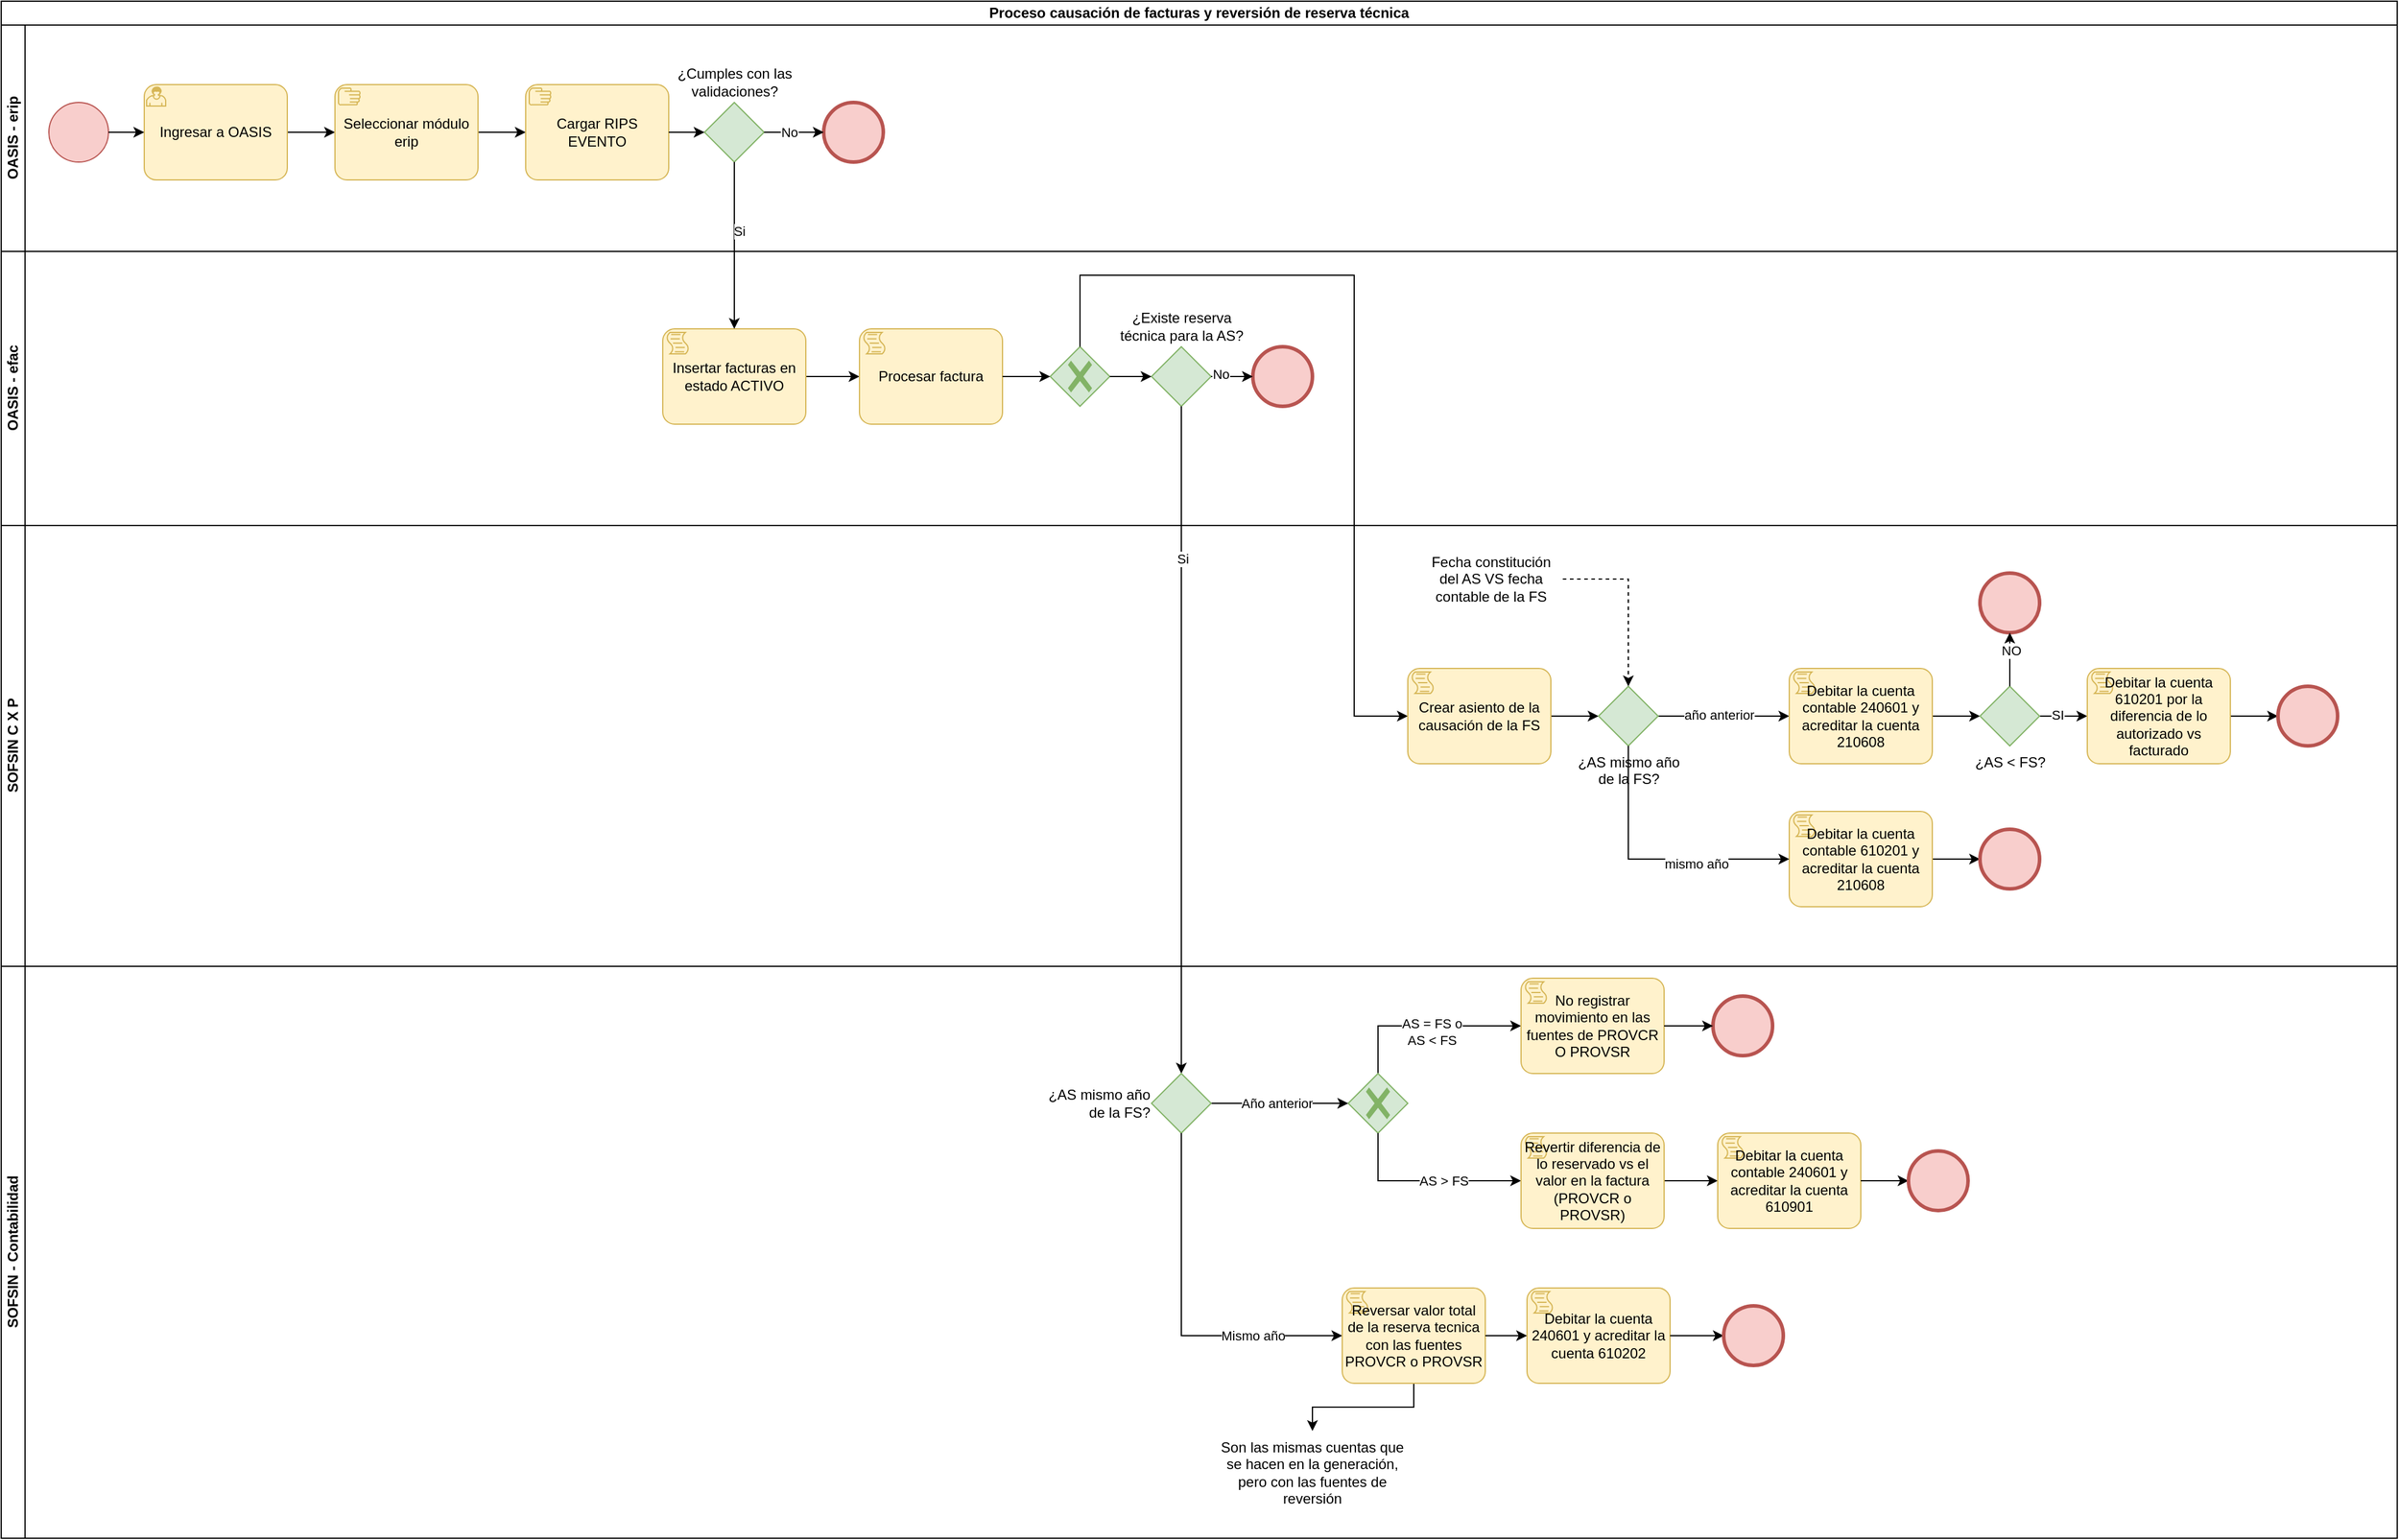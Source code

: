 <mxfile version="26.0.6">
  <diagram name="Página-1" id="pA1rQGJmWaQGo1QmMtAi">
    <mxGraphModel dx="1290" dy="530" grid="1" gridSize="10" guides="1" tooltips="1" connect="1" arrows="1" fold="1" page="1" pageScale="1" pageWidth="2910" pageHeight="1030" math="0" shadow="0">
      <root>
        <mxCell id="0" />
        <mxCell id="1" parent="0" />
        <mxCell id="lTPZUzIXuQvI7SsHR9lC-1" value="Proceso causación de facturas y reversión de reserva técnica" style="swimlane;html=1;childLayout=stackLayout;resizeParent=1;resizeParentMax=0;horizontal=1;startSize=20;horizontalStack=0;whiteSpace=wrap;" parent="1" vertex="1">
          <mxGeometry x="90" y="20" width="2010" height="1290" as="geometry" />
        </mxCell>
        <mxCell id="lTPZUzIXuQvI7SsHR9lC-2" value="&lt;font style=&quot;vertical-align: inherit;&quot;&gt;&lt;font style=&quot;vertical-align: inherit;&quot;&gt;OASIS - erip&lt;/font&gt;&lt;/font&gt;" style="swimlane;html=1;startSize=20;horizontal=0;verticalAlign=middle;" parent="lTPZUzIXuQvI7SsHR9lC-1" vertex="1">
          <mxGeometry y="20" width="2010" height="190" as="geometry" />
        </mxCell>
        <mxCell id="lTPZUzIXuQvI7SsHR9lC-5" value="" style="points=[[0.145,0.145,0],[0.5,0,0],[0.855,0.145,0],[1,0.5,0],[0.855,0.855,0],[0.5,1,0],[0.145,0.855,0],[0,0.5,0]];shape=mxgraph.bpmn.event;html=1;verticalLabelPosition=bottom;labelBackgroundColor=#ffffff;verticalAlign=top;align=center;perimeter=ellipsePerimeter;outlineConnect=0;aspect=fixed;outline=standard;symbol=general;fillColor=#f8cecc;strokeColor=#b85450;" parent="lTPZUzIXuQvI7SsHR9lC-2" vertex="1">
          <mxGeometry x="40" y="65" width="50" height="50" as="geometry" />
        </mxCell>
        <mxCell id="lTPZUzIXuQvI7SsHR9lC-9" style="edgeStyle=orthogonalEdgeStyle;rounded=0;orthogonalLoop=1;jettySize=auto;html=1;" parent="lTPZUzIXuQvI7SsHR9lC-2" source="lTPZUzIXuQvI7SsHR9lC-6" target="lTPZUzIXuQvI7SsHR9lC-8" edge="1">
          <mxGeometry relative="1" as="geometry" />
        </mxCell>
        <mxCell id="lTPZUzIXuQvI7SsHR9lC-6" value="&lt;font style=&quot;vertical-align: inherit;&quot;&gt;&lt;font style=&quot;vertical-align: inherit;&quot;&gt;Ingresar a OASIS&lt;/font&gt;&lt;/font&gt;" style="points=[[0.25,0,0],[0.5,0,0],[0.75,0,0],[1,0.25,0],[1,0.5,0],[1,0.75,0],[0.75,1,0],[0.5,1,0],[0.25,1,0],[0,0.75,0],[0,0.5,0],[0,0.25,0]];shape=mxgraph.bpmn.task;whiteSpace=wrap;rectStyle=rounded;size=10;html=1;container=1;expand=0;collapsible=0;taskMarker=user;fillColor=#fff2cc;strokeColor=#d6b656;" parent="lTPZUzIXuQvI7SsHR9lC-2" vertex="1">
          <mxGeometry x="120" y="50" width="120" height="80" as="geometry" />
        </mxCell>
        <mxCell id="lTPZUzIXuQvI7SsHR9lC-7" style="edgeStyle=orthogonalEdgeStyle;rounded=0;orthogonalLoop=1;jettySize=auto;html=1;entryX=0;entryY=0.5;entryDx=0;entryDy=0;entryPerimeter=0;" parent="lTPZUzIXuQvI7SsHR9lC-2" source="lTPZUzIXuQvI7SsHR9lC-5" target="lTPZUzIXuQvI7SsHR9lC-6" edge="1">
          <mxGeometry relative="1" as="geometry" />
        </mxCell>
        <mxCell id="lTPZUzIXuQvI7SsHR9lC-11" style="edgeStyle=orthogonalEdgeStyle;rounded=0;orthogonalLoop=1;jettySize=auto;html=1;" parent="lTPZUzIXuQvI7SsHR9lC-2" source="lTPZUzIXuQvI7SsHR9lC-8" target="lTPZUzIXuQvI7SsHR9lC-10" edge="1">
          <mxGeometry relative="1" as="geometry" />
        </mxCell>
        <mxCell id="lTPZUzIXuQvI7SsHR9lC-8" value="&lt;font style=&quot;vertical-align: inherit;&quot;&gt;&lt;font style=&quot;vertical-align: inherit;&quot;&gt;Seleccionar módulo erip&lt;/font&gt;&lt;/font&gt;" style="points=[[0.25,0,0],[0.5,0,0],[0.75,0,0],[1,0.25,0],[1,0.5,0],[1,0.75,0],[0.75,1,0],[0.5,1,0],[0.25,1,0],[0,0.75,0],[0,0.5,0],[0,0.25,0]];shape=mxgraph.bpmn.task;whiteSpace=wrap;rectStyle=rounded;size=10;html=1;container=1;expand=0;collapsible=0;taskMarker=manual;fillColor=#fff2cc;strokeColor=#d6b656;" parent="lTPZUzIXuQvI7SsHR9lC-2" vertex="1">
          <mxGeometry x="280" y="50" width="120" height="80" as="geometry" />
        </mxCell>
        <mxCell id="lTPZUzIXuQvI7SsHR9lC-10" value="&lt;font style=&quot;vertical-align: inherit;&quot;&gt;&lt;font style=&quot;vertical-align: inherit;&quot;&gt;Cargar RIPS EVENTO&lt;/font&gt;&lt;/font&gt;" style="points=[[0.25,0,0],[0.5,0,0],[0.75,0,0],[1,0.25,0],[1,0.5,0],[1,0.75,0],[0.75,1,0],[0.5,1,0],[0.25,1,0],[0,0.75,0],[0,0.5,0],[0,0.25,0]];shape=mxgraph.bpmn.task;whiteSpace=wrap;rectStyle=rounded;size=10;html=1;container=1;expand=0;collapsible=0;taskMarker=manual;fillColor=#fff2cc;strokeColor=#d6b656;" parent="lTPZUzIXuQvI7SsHR9lC-2" vertex="1">
          <mxGeometry x="440" y="50" width="120" height="80" as="geometry" />
        </mxCell>
        <mxCell id="lTPZUzIXuQvI7SsHR9lC-12" value="&lt;font style=&quot;vertical-align: inherit;&quot;&gt;&lt;font style=&quot;vertical-align: inherit;&quot;&gt;&lt;font style=&quot;vertical-align: inherit;&quot;&gt;&lt;font style=&quot;vertical-align: inherit;&quot;&gt;¿Cumples con las &lt;/font&gt;&lt;/font&gt;&lt;br&gt;&lt;font style=&quot;vertical-align: inherit;&quot;&gt;&lt;font style=&quot;vertical-align: inherit;&quot;&gt;validaciones?&lt;/font&gt;&lt;/font&gt;&lt;/font&gt;&lt;/font&gt;" style="points=[[0.25,0.25,0],[0.5,0,0],[0.75,0.25,0],[1,0.5,0],[0.75,0.75,0],[0.5,1,0],[0.25,0.75,0],[0,0.5,0]];shape=mxgraph.bpmn.gateway2;html=1;verticalLabelPosition=top;labelBackgroundColor=#ffffff;verticalAlign=bottom;align=center;perimeter=rhombusPerimeter;outlineConnect=0;outline=none;symbol=none;labelPosition=center;fillColor=#d5e8d4;strokeColor=#82b366;" parent="lTPZUzIXuQvI7SsHR9lC-2" vertex="1">
          <mxGeometry x="590" y="65" width="50" height="50" as="geometry" />
        </mxCell>
        <mxCell id="lTPZUzIXuQvI7SsHR9lC-13" style="edgeStyle=orthogonalEdgeStyle;rounded=0;orthogonalLoop=1;jettySize=auto;html=1;entryX=0;entryY=0.5;entryDx=0;entryDy=0;entryPerimeter=0;" parent="lTPZUzIXuQvI7SsHR9lC-2" source="lTPZUzIXuQvI7SsHR9lC-10" target="lTPZUzIXuQvI7SsHR9lC-12" edge="1">
          <mxGeometry relative="1" as="geometry" />
        </mxCell>
        <mxCell id="lTPZUzIXuQvI7SsHR9lC-14" value="" style="points=[[0.145,0.145,0],[0.5,0,0],[0.855,0.145,0],[1,0.5,0],[0.855,0.855,0],[0.5,1,0],[0.145,0.855,0],[0,0.5,0]];shape=mxgraph.bpmn.event;html=1;verticalLabelPosition=bottom;labelBackgroundColor=#ffffff;verticalAlign=top;align=center;perimeter=ellipsePerimeter;outlineConnect=0;aspect=fixed;outline=end;symbol=terminate2;fillColor=#f8cecc;strokeColor=#b85450;" parent="lTPZUzIXuQvI7SsHR9lC-2" vertex="1">
          <mxGeometry x="690" y="65" width="50" height="50" as="geometry" />
        </mxCell>
        <mxCell id="lTPZUzIXuQvI7SsHR9lC-16" style="edgeStyle=orthogonalEdgeStyle;rounded=0;orthogonalLoop=1;jettySize=auto;html=1;entryX=0;entryY=0.5;entryDx=0;entryDy=0;entryPerimeter=0;" parent="lTPZUzIXuQvI7SsHR9lC-2" source="lTPZUzIXuQvI7SsHR9lC-12" target="lTPZUzIXuQvI7SsHR9lC-14" edge="1">
          <mxGeometry relative="1" as="geometry" />
        </mxCell>
        <mxCell id="lTPZUzIXuQvI7SsHR9lC-17" value="&lt;font style=&quot;vertical-align: inherit;&quot;&gt;&lt;font style=&quot;vertical-align: inherit;&quot;&gt;No&lt;/font&gt;&lt;/font&gt;" style="edgeLabel;html=1;align=center;verticalAlign=middle;resizable=0;points=[];" parent="lTPZUzIXuQvI7SsHR9lC-16" vertex="1" connectable="0">
          <mxGeometry x="-0.168" relative="1" as="geometry">
            <mxPoint as="offset" />
          </mxGeometry>
        </mxCell>
        <mxCell id="lTPZUzIXuQvI7SsHR9lC-3" value="&lt;font style=&quot;vertical-align: inherit;&quot;&gt;&lt;font style=&quot;vertical-align: inherit;&quot;&gt;OASIS - efac&lt;/font&gt;&lt;/font&gt;" style="swimlane;html=1;startSize=20;horizontal=0;" parent="lTPZUzIXuQvI7SsHR9lC-1" vertex="1">
          <mxGeometry y="210" width="2010" height="230" as="geometry" />
        </mxCell>
        <mxCell id="lTPZUzIXuQvI7SsHR9lC-21" value="" style="edgeStyle=orthogonalEdgeStyle;rounded=0;orthogonalLoop=1;jettySize=auto;html=1;" parent="lTPZUzIXuQvI7SsHR9lC-3" source="lTPZUzIXuQvI7SsHR9lC-18" target="lTPZUzIXuQvI7SsHR9lC-20" edge="1">
          <mxGeometry relative="1" as="geometry" />
        </mxCell>
        <mxCell id="lTPZUzIXuQvI7SsHR9lC-18" value="&lt;font style=&quot;vertical-align: inherit;&quot;&gt;&lt;font style=&quot;vertical-align: inherit;&quot;&gt;Insertar facturas en estado ACTIVO&lt;/font&gt;&lt;/font&gt;" style="points=[[0.25,0,0],[0.5,0,0],[0.75,0,0],[1,0.25,0],[1,0.5,0],[1,0.75,0],[0.75,1,0],[0.5,1,0],[0.25,1,0],[0,0.75,0],[0,0.5,0],[0,0.25,0]];shape=mxgraph.bpmn.task;whiteSpace=wrap;rectStyle=rounded;size=10;html=1;container=1;expand=0;collapsible=0;taskMarker=script;fillColor=#fff2cc;strokeColor=#d6b656;" parent="lTPZUzIXuQvI7SsHR9lC-3" vertex="1">
          <mxGeometry x="555" y="65" width="120" height="80" as="geometry" />
        </mxCell>
        <mxCell id="lTPZUzIXuQvI7SsHR9lC-20" value="&lt;font style=&quot;vertical-align: inherit;&quot;&gt;&lt;font style=&quot;vertical-align: inherit;&quot;&gt;&lt;font style=&quot;vertical-align: inherit;&quot;&gt;&lt;font style=&quot;vertical-align: inherit;&quot;&gt;Procesar factura&lt;/font&gt;&lt;/font&gt;&lt;/font&gt;&lt;/font&gt;" style="points=[[0.25,0,0],[0.5,0,0],[0.75,0,0],[1,0.25,0],[1,0.5,0],[1,0.75,0],[0.75,1,0],[0.5,1,0],[0.25,1,0],[0,0.75,0],[0,0.5,0],[0,0.25,0]];shape=mxgraph.bpmn.task;whiteSpace=wrap;rectStyle=rounded;size=10;html=1;container=1;expand=0;collapsible=0;taskMarker=script;fillColor=#fff2cc;strokeColor=#d6b656;" parent="lTPZUzIXuQvI7SsHR9lC-3" vertex="1">
          <mxGeometry x="720" y="65" width="120" height="80" as="geometry" />
        </mxCell>
        <mxCell id="Uj06ka_1NvC9JDa_I5zb-4" value="" style="points=[[0.25,0.25,0],[0.5,0,0],[0.75,0.25,0],[1,0.5,0],[0.75,0.75,0],[0.5,1,0],[0.25,0.75,0],[0,0.5,0]];shape=mxgraph.bpmn.gateway2;html=1;verticalLabelPosition=bottom;labelBackgroundColor=#ffffff;verticalAlign=top;align=center;perimeter=rhombusPerimeter;outlineConnect=0;outline=none;symbol=none;gwType=exclusive;fillColor=#d5e8d4;strokeColor=#82b366;" parent="lTPZUzIXuQvI7SsHR9lC-3" vertex="1">
          <mxGeometry x="880" y="80" width="50" height="50" as="geometry" />
        </mxCell>
        <mxCell id="Uj06ka_1NvC9JDa_I5zb-5" style="edgeStyle=orthogonalEdgeStyle;rounded=0;orthogonalLoop=1;jettySize=auto;html=1;entryX=0;entryY=0.5;entryDx=0;entryDy=0;entryPerimeter=0;" parent="lTPZUzIXuQvI7SsHR9lC-3" source="lTPZUzIXuQvI7SsHR9lC-20" target="Uj06ka_1NvC9JDa_I5zb-4" edge="1">
          <mxGeometry relative="1" as="geometry" />
        </mxCell>
        <mxCell id="Uj06ka_1NvC9JDa_I5zb-3" value="¿Existe reserva &lt;br&gt;técnica para la AS?" style="points=[[0.25,0.25,0],[0.5,0,0],[0.75,0.25,0],[1,0.5,0],[0.75,0.75,0],[0.5,1,0],[0.25,0.75,0],[0,0.5,0]];shape=mxgraph.bpmn.gateway2;html=1;verticalLabelPosition=top;labelBackgroundColor=#ffffff;verticalAlign=bottom;align=center;perimeter=rhombusPerimeter;outlineConnect=0;outline=none;symbol=none;labelPosition=center;fillColor=#d5e8d4;strokeColor=#82b366;" parent="lTPZUzIXuQvI7SsHR9lC-3" vertex="1">
          <mxGeometry x="965" y="80" width="50" height="50" as="geometry" />
        </mxCell>
        <mxCell id="lTPZUzIXuQvI7SsHR9lC-30" style="edgeStyle=orthogonalEdgeStyle;rounded=0;orthogonalLoop=1;jettySize=auto;html=1;exitX=1;exitY=0.5;exitDx=0;exitDy=0;exitPerimeter=0;" parent="lTPZUzIXuQvI7SsHR9lC-3" source="Uj06ka_1NvC9JDa_I5zb-4" target="Uj06ka_1NvC9JDa_I5zb-3" edge="1">
          <mxGeometry relative="1" as="geometry">
            <mxPoint x="980" y="700" as="targetPoint" />
            <mxPoint x="940" y="305" as="sourcePoint" />
          </mxGeometry>
        </mxCell>
        <mxCell id="Uj06ka_1NvC9JDa_I5zb-9" value="" style="points=[[0.145,0.145,0],[0.5,0,0],[0.855,0.145,0],[1,0.5,0],[0.855,0.855,0],[0.5,1,0],[0.145,0.855,0],[0,0.5,0]];shape=mxgraph.bpmn.event;html=1;verticalLabelPosition=bottom;labelBackgroundColor=#ffffff;verticalAlign=top;align=center;perimeter=ellipsePerimeter;outlineConnect=0;aspect=fixed;outline=end;symbol=terminate2;fillColor=#f8cecc;strokeColor=#b85450;" parent="lTPZUzIXuQvI7SsHR9lC-3" vertex="1">
          <mxGeometry x="1050" y="80" width="50" height="50" as="geometry" />
        </mxCell>
        <mxCell id="Uj06ka_1NvC9JDa_I5zb-8" style="edgeStyle=orthogonalEdgeStyle;rounded=0;orthogonalLoop=1;jettySize=auto;html=1;" parent="lTPZUzIXuQvI7SsHR9lC-3" source="Uj06ka_1NvC9JDa_I5zb-3" target="Uj06ka_1NvC9JDa_I5zb-9" edge="1">
          <mxGeometry relative="1" as="geometry">
            <mxPoint x="1100" y="90" as="targetPoint" />
          </mxGeometry>
        </mxCell>
        <mxCell id="Uj06ka_1NvC9JDa_I5zb-10" value="No" style="edgeLabel;html=1;align=center;verticalAlign=middle;resizable=0;points=[];" parent="Uj06ka_1NvC9JDa_I5zb-8" vertex="1" connectable="0">
          <mxGeometry x="-0.644" y="2" relative="1" as="geometry">
            <mxPoint as="offset" />
          </mxGeometry>
        </mxCell>
        <mxCell id="lTPZUzIXuQvI7SsHR9lC-19" style="edgeStyle=orthogonalEdgeStyle;rounded=0;orthogonalLoop=1;jettySize=auto;html=1;" parent="lTPZUzIXuQvI7SsHR9lC-1" source="lTPZUzIXuQvI7SsHR9lC-12" target="lTPZUzIXuQvI7SsHR9lC-18" edge="1">
          <mxGeometry relative="1" as="geometry" />
        </mxCell>
        <mxCell id="Uj06ka_1NvC9JDa_I5zb-1" value="Si" style="edgeLabel;html=1;align=center;verticalAlign=middle;resizable=0;points=[];" parent="lTPZUzIXuQvI7SsHR9lC-19" vertex="1" connectable="0">
          <mxGeometry x="-0.168" y="4" relative="1" as="geometry">
            <mxPoint as="offset" />
          </mxGeometry>
        </mxCell>
        <mxCell id="lTPZUzIXuQvI7SsHR9lC-25" value="" style="edgeStyle=orthogonalEdgeStyle;rounded=0;orthogonalLoop=1;jettySize=auto;html=1;exitX=0.5;exitY=0;exitDx=0;exitDy=0;exitPerimeter=0;" parent="lTPZUzIXuQvI7SsHR9lC-1" source="Uj06ka_1NvC9JDa_I5zb-4" target="lTPZUzIXuQvI7SsHR9lC-24" edge="1">
          <mxGeometry relative="1" as="geometry">
            <mxPoint x="940" y="250" as="sourcePoint" />
            <Array as="points">
              <mxPoint x="905" y="230" />
              <mxPoint x="1135" y="230" />
            </Array>
          </mxGeometry>
        </mxCell>
        <mxCell id="lTPZUzIXuQvI7SsHR9lC-4" value="&lt;font style=&quot;vertical-align: inherit;&quot;&gt;&lt;font style=&quot;vertical-align: inherit;&quot;&gt;SOFSIN C X P&lt;/font&gt;&lt;/font&gt;" style="swimlane;html=1;startSize=20;horizontal=0;" parent="lTPZUzIXuQvI7SsHR9lC-1" vertex="1">
          <mxGeometry y="440" width="2010" height="370" as="geometry" />
        </mxCell>
        <mxCell id="Uj06ka_1NvC9JDa_I5zb-11" style="edgeStyle=orthogonalEdgeStyle;rounded=0;orthogonalLoop=1;jettySize=auto;html=1;entryX=0;entryY=0.5;entryDx=0;entryDy=0;entryPerimeter=0;" parent="lTPZUzIXuQvI7SsHR9lC-4" source="lTPZUzIXuQvI7SsHR9lC-24" target="Uj06ka_1NvC9JDa_I5zb-12" edge="1">
          <mxGeometry relative="1" as="geometry">
            <mxPoint x="1330" y="60" as="targetPoint" />
          </mxGeometry>
        </mxCell>
        <mxCell id="lTPZUzIXuQvI7SsHR9lC-24" value="&lt;font style=&quot;vertical-align: inherit;&quot;&gt;&lt;font style=&quot;vertical-align: inherit;&quot;&gt;&lt;font style=&quot;vertical-align: inherit;&quot;&gt;&lt;font style=&quot;vertical-align: inherit;&quot;&gt;Crear asiento de la causación de la FS&lt;/font&gt;&lt;/font&gt;&lt;/font&gt;&lt;/font&gt;" style="points=[[0.25,0,0],[0.5,0,0],[0.75,0,0],[1,0.25,0],[1,0.5,0],[1,0.75,0],[0.75,1,0],[0.5,1,0],[0.25,1,0],[0,0.75,0],[0,0.5,0],[0,0.25,0]];shape=mxgraph.bpmn.task;whiteSpace=wrap;rectStyle=rounded;size=10;html=1;container=1;expand=0;collapsible=0;taskMarker=script;fillColor=#fff2cc;strokeColor=#d6b656;" parent="lTPZUzIXuQvI7SsHR9lC-4" vertex="1">
          <mxGeometry x="1180" y="120" width="120" height="80" as="geometry" />
        </mxCell>
        <mxCell id="Uj06ka_1NvC9JDa_I5zb-13" style="edgeStyle=orthogonalEdgeStyle;rounded=0;orthogonalLoop=1;jettySize=auto;html=1;entryX=0;entryY=0.5;entryDx=0;entryDy=0;entryPerimeter=0;" parent="lTPZUzIXuQvI7SsHR9lC-4" source="Uj06ka_1NvC9JDa_I5zb-12" target="lTPZUzIXuQvI7SsHR9lC-67" edge="1">
          <mxGeometry relative="1" as="geometry">
            <mxPoint x="1480" y="160" as="targetPoint" />
          </mxGeometry>
        </mxCell>
        <mxCell id="Uj06ka_1NvC9JDa_I5zb-16" value="año anterior" style="edgeLabel;html=1;align=center;verticalAlign=middle;resizable=0;points=[];" parent="Uj06ka_1NvC9JDa_I5zb-13" vertex="1" connectable="0">
          <mxGeometry x="-0.072" y="1" relative="1" as="geometry">
            <mxPoint as="offset" />
          </mxGeometry>
        </mxCell>
        <mxCell id="Uj06ka_1NvC9JDa_I5zb-12" value="¿AS mismo año&lt;br&gt;de la FS?" style="points=[[0.25,0.25,0],[0.5,0,0],[0.75,0.25,0],[1,0.5,0],[0.75,0.75,0],[0.5,1,0],[0.25,0.75,0],[0,0.5,0]];shape=mxgraph.bpmn.gateway2;html=1;verticalLabelPosition=bottom;labelBackgroundColor=#ffffff;verticalAlign=top;align=center;perimeter=rhombusPerimeter;outlineConnect=0;outline=none;symbol=none;labelPosition=center;fillColor=#d5e8d4;strokeColor=#82b366;" parent="lTPZUzIXuQvI7SsHR9lC-4" vertex="1">
          <mxGeometry x="1340" y="135" width="50" height="50" as="geometry" />
        </mxCell>
        <mxCell id="Uj06ka_1NvC9JDa_I5zb-15" style="edgeStyle=orthogonalEdgeStyle;rounded=0;orthogonalLoop=1;jettySize=auto;html=1;dashed=1;" parent="lTPZUzIXuQvI7SsHR9lC-4" source="Uj06ka_1NvC9JDa_I5zb-14" target="Uj06ka_1NvC9JDa_I5zb-12" edge="1">
          <mxGeometry relative="1" as="geometry" />
        </mxCell>
        <mxCell id="Uj06ka_1NvC9JDa_I5zb-14" value="Fecha constitución del AS VS fecha contable de la FS" style="text;html=1;strokeColor=none;fillColor=none;align=center;verticalAlign=middle;whiteSpace=wrap;rounded=0;" parent="lTPZUzIXuQvI7SsHR9lC-4" vertex="1">
          <mxGeometry x="1190" y="30" width="120" height="30" as="geometry" />
        </mxCell>
        <mxCell id="Uj06ka_1NvC9JDa_I5zb-24" style="edgeStyle=orthogonalEdgeStyle;rounded=0;orthogonalLoop=1;jettySize=auto;html=1;" parent="lTPZUzIXuQvI7SsHR9lC-4" source="lTPZUzIXuQvI7SsHR9lC-67" target="Uj06ka_1NvC9JDa_I5zb-23" edge="1">
          <mxGeometry relative="1" as="geometry" />
        </mxCell>
        <mxCell id="lTPZUzIXuQvI7SsHR9lC-67" value="Debitar la cuenta contable 240601 y acreditar la cuenta 210608" style="points=[[0.25,0,0],[0.5,0,0],[0.75,0,0],[1,0.25,0],[1,0.5,0],[1,0.75,0],[0.75,1,0],[0.5,1,0],[0.25,1,0],[0,0.75,0],[0,0.5,0],[0,0.25,0]];shape=mxgraph.bpmn.task;whiteSpace=wrap;rectStyle=rounded;size=10;html=1;container=1;expand=0;collapsible=0;taskMarker=script;fillColor=#fff2cc;strokeColor=#d6b656;" parent="lTPZUzIXuQvI7SsHR9lC-4" vertex="1">
          <mxGeometry x="1500" y="120" width="120" height="80" as="geometry" />
        </mxCell>
        <mxCell id="Uj06ka_1NvC9JDa_I5zb-31" style="edgeStyle=orthogonalEdgeStyle;rounded=0;orthogonalLoop=1;jettySize=auto;html=1;" parent="lTPZUzIXuQvI7SsHR9lC-4" source="Uj06ka_1NvC9JDa_I5zb-17" target="Uj06ka_1NvC9JDa_I5zb-32" edge="1">
          <mxGeometry relative="1" as="geometry">
            <mxPoint x="1670" y="280" as="targetPoint" />
          </mxGeometry>
        </mxCell>
        <mxCell id="Uj06ka_1NvC9JDa_I5zb-17" value="Debitar la cuenta contable 610201 y acreditar la cuenta 210608" style="points=[[0.25,0,0],[0.5,0,0],[0.75,0,0],[1,0.25,0],[1,0.5,0],[1,0.75,0],[0.75,1,0],[0.5,1,0],[0.25,1,0],[0,0.75,0],[0,0.5,0],[0,0.25,0]];shape=mxgraph.bpmn.task;whiteSpace=wrap;rectStyle=rounded;size=10;html=1;container=1;expand=0;collapsible=0;taskMarker=script;fillColor=#fff2cc;strokeColor=#d6b656;" parent="lTPZUzIXuQvI7SsHR9lC-4" vertex="1">
          <mxGeometry x="1500" y="240" width="120" height="80" as="geometry" />
        </mxCell>
        <mxCell id="Uj06ka_1NvC9JDa_I5zb-19" style="edgeStyle=orthogonalEdgeStyle;rounded=0;orthogonalLoop=1;jettySize=auto;html=1;entryX=0;entryY=0.5;entryDx=0;entryDy=0;entryPerimeter=0;exitX=0.5;exitY=1;exitDx=0;exitDy=0;exitPerimeter=0;" parent="lTPZUzIXuQvI7SsHR9lC-4" source="Uj06ka_1NvC9JDa_I5zb-12" target="Uj06ka_1NvC9JDa_I5zb-17" edge="1">
          <mxGeometry relative="1" as="geometry" />
        </mxCell>
        <mxCell id="Uj06ka_1NvC9JDa_I5zb-20" value="mismo año" style="edgeLabel;html=1;align=center;verticalAlign=middle;resizable=0;points=[];" parent="Uj06ka_1NvC9JDa_I5zb-19" vertex="1" connectable="0">
          <mxGeometry x="0.322" y="-4" relative="1" as="geometry">
            <mxPoint as="offset" />
          </mxGeometry>
        </mxCell>
        <mxCell id="Uj06ka_1NvC9JDa_I5zb-26" style="edgeStyle=orthogonalEdgeStyle;rounded=0;orthogonalLoop=1;jettySize=auto;html=1;" parent="lTPZUzIXuQvI7SsHR9lC-4" source="Uj06ka_1NvC9JDa_I5zb-23" target="Uj06ka_1NvC9JDa_I5zb-25" edge="1">
          <mxGeometry relative="1" as="geometry" />
        </mxCell>
        <mxCell id="Uj06ka_1NvC9JDa_I5zb-27" value="SI" style="edgeLabel;html=1;align=center;verticalAlign=middle;resizable=0;points=[];" parent="Uj06ka_1NvC9JDa_I5zb-26" vertex="1" connectable="0">
          <mxGeometry x="-0.25" y="1" relative="1" as="geometry">
            <mxPoint as="offset" />
          </mxGeometry>
        </mxCell>
        <mxCell id="Uj06ka_1NvC9JDa_I5zb-23" value="¿AS &amp;lt; FS?" style="points=[[0.25,0.25,0],[0.5,0,0],[0.75,0.25,0],[1,0.5,0],[0.75,0.75,0],[0.5,1,0],[0.25,0.75,0],[0,0.5,0]];shape=mxgraph.bpmn.gateway2;html=1;verticalLabelPosition=bottom;labelBackgroundColor=#ffffff;verticalAlign=top;align=center;perimeter=rhombusPerimeter;outlineConnect=0;outline=none;symbol=none;fillColor=#d5e8d4;strokeColor=#82b366;" parent="lTPZUzIXuQvI7SsHR9lC-4" vertex="1">
          <mxGeometry x="1660" y="135" width="50" height="50" as="geometry" />
        </mxCell>
        <mxCell id="Uj06ka_1NvC9JDa_I5zb-29" style="edgeStyle=orthogonalEdgeStyle;rounded=0;orthogonalLoop=1;jettySize=auto;html=1;" parent="lTPZUzIXuQvI7SsHR9lC-4" source="Uj06ka_1NvC9JDa_I5zb-25" target="Uj06ka_1NvC9JDa_I5zb-30" edge="1">
          <mxGeometry relative="1" as="geometry">
            <mxPoint x="1910" y="160" as="targetPoint" />
          </mxGeometry>
        </mxCell>
        <mxCell id="Uj06ka_1NvC9JDa_I5zb-25" value="Debitar la cuenta 610201 por la diferencia de lo autorizado vs facturado" style="points=[[0.25,0,0],[0.5,0,0],[0.75,0,0],[1,0.25,0],[1,0.5,0],[1,0.75,0],[0.75,1,0],[0.5,1,0],[0.25,1,0],[0,0.75,0],[0,0.5,0],[0,0.25,0]];shape=mxgraph.bpmn.task;whiteSpace=wrap;rectStyle=rounded;size=10;html=1;container=1;expand=0;collapsible=0;taskMarker=script;fillColor=#fff2cc;strokeColor=#d6b656;" parent="lTPZUzIXuQvI7SsHR9lC-4" vertex="1">
          <mxGeometry x="1750" y="120" width="120" height="80" as="geometry" />
        </mxCell>
        <mxCell id="Uj06ka_1NvC9JDa_I5zb-30" value="" style="points=[[0.145,0.145,0],[0.5,0,0],[0.855,0.145,0],[1,0.5,0],[0.855,0.855,0],[0.5,1,0],[0.145,0.855,0],[0,0.5,0]];shape=mxgraph.bpmn.event;html=1;verticalLabelPosition=bottom;labelBackgroundColor=#ffffff;verticalAlign=top;align=center;perimeter=ellipsePerimeter;outlineConnect=0;aspect=fixed;outline=end;symbol=terminate2;fillColor=#f8cecc;strokeColor=#b85450;" parent="lTPZUzIXuQvI7SsHR9lC-4" vertex="1">
          <mxGeometry x="1910" y="135" width="50" height="50" as="geometry" />
        </mxCell>
        <mxCell id="Uj06ka_1NvC9JDa_I5zb-32" value="" style="points=[[0.145,0.145,0],[0.5,0,0],[0.855,0.145,0],[1,0.5,0],[0.855,0.855,0],[0.5,1,0],[0.145,0.855,0],[0,0.5,0]];shape=mxgraph.bpmn.event;html=1;verticalLabelPosition=bottom;labelBackgroundColor=#ffffff;verticalAlign=top;align=center;perimeter=ellipsePerimeter;outlineConnect=0;aspect=fixed;outline=end;symbol=terminate2;fillColor=#f8cecc;strokeColor=#b85450;" parent="lTPZUzIXuQvI7SsHR9lC-4" vertex="1">
          <mxGeometry x="1660" y="255" width="50" height="50" as="geometry" />
        </mxCell>
        <mxCell id="Uj06ka_1NvC9JDa_I5zb-36" value="" style="points=[[0.145,0.145,0],[0.5,0,0],[0.855,0.145,0],[1,0.5,0],[0.855,0.855,0],[0.5,1,0],[0.145,0.855,0],[0,0.5,0]];shape=mxgraph.bpmn.event;html=1;verticalLabelPosition=bottom;labelBackgroundColor=#ffffff;verticalAlign=top;align=center;perimeter=ellipsePerimeter;outlineConnect=0;aspect=fixed;outline=end;symbol=terminate2;fillColor=#f8cecc;strokeColor=#b85450;" parent="lTPZUzIXuQvI7SsHR9lC-4" vertex="1">
          <mxGeometry x="1660" y="40" width="50" height="50" as="geometry" />
        </mxCell>
        <mxCell id="Uj06ka_1NvC9JDa_I5zb-35" style="edgeStyle=orthogonalEdgeStyle;rounded=0;orthogonalLoop=1;jettySize=auto;html=1;" parent="lTPZUzIXuQvI7SsHR9lC-4" source="Uj06ka_1NvC9JDa_I5zb-23" target="Uj06ka_1NvC9JDa_I5zb-36" edge="1">
          <mxGeometry relative="1" as="geometry">
            <mxPoint x="1685" y="80" as="targetPoint" />
          </mxGeometry>
        </mxCell>
        <mxCell id="Uj06ka_1NvC9JDa_I5zb-37" value="NO" style="edgeLabel;html=1;align=center;verticalAlign=middle;resizable=0;points=[];" parent="Uj06ka_1NvC9JDa_I5zb-35" vertex="1" connectable="0">
          <mxGeometry x="0.36" y="-1" relative="1" as="geometry">
            <mxPoint as="offset" />
          </mxGeometry>
        </mxCell>
        <mxCell id="Uj06ka_1NvC9JDa_I5zb-6" style="edgeStyle=orthogonalEdgeStyle;rounded=0;orthogonalLoop=1;jettySize=auto;html=1;exitX=0.5;exitY=1;exitDx=0;exitDy=0;exitPerimeter=0;entryX=0.5;entryY=0;entryDx=0;entryDy=0;entryPerimeter=0;" parent="lTPZUzIXuQvI7SsHR9lC-1" source="Uj06ka_1NvC9JDa_I5zb-3" target="-zWl22DMir9VvuhOoXGW-4" edge="1">
          <mxGeometry relative="1" as="geometry">
            <mxPoint x="1030" y="1120" as="targetPoint" />
            <Array as="points" />
          </mxGeometry>
        </mxCell>
        <mxCell id="Uj06ka_1NvC9JDa_I5zb-7" value="Si" style="edgeLabel;html=1;align=center;verticalAlign=middle;resizable=0;points=[];" parent="Uj06ka_1NvC9JDa_I5zb-6" vertex="1" connectable="0">
          <mxGeometry x="-0.544" y="1" relative="1" as="geometry">
            <mxPoint as="offset" />
          </mxGeometry>
        </mxCell>
        <mxCell id="lTPZUzIXuQvI7SsHR9lC-61" value="&lt;font style=&quot;vertical-align: inherit;&quot;&gt;&lt;font style=&quot;vertical-align: inherit;&quot;&gt;SOFSIN - Contabilidad&lt;/font&gt;&lt;/font&gt;" style="swimlane;html=1;startSize=20;horizontal=0;" parent="lTPZUzIXuQvI7SsHR9lC-1" vertex="1">
          <mxGeometry y="810" width="2010" height="480" as="geometry" />
        </mxCell>
        <mxCell id="lTPZUzIXuQvI7SsHR9lC-35" style="edgeStyle=orthogonalEdgeStyle;rounded=0;orthogonalLoop=1;jettySize=auto;html=1;entryX=0;entryY=0.5;entryDx=0;entryDy=0;entryPerimeter=0;exitX=0.5;exitY=0;exitDx=0;exitDy=0;exitPerimeter=0;" parent="lTPZUzIXuQvI7SsHR9lC-61" source="lTPZUzIXuQvI7SsHR9lC-33" target="lTPZUzIXuQvI7SsHR9lC-75" edge="1">
          <mxGeometry relative="1" as="geometry">
            <mxPoint x="1360" y="120" as="targetPoint" />
          </mxGeometry>
        </mxCell>
        <mxCell id="lTPZUzIXuQvI7SsHR9lC-36" value="AS = FS o &lt;br&gt;AS &amp;lt; FS" style="edgeLabel;html=1;align=center;verticalAlign=middle;resizable=0;points=[];" parent="lTPZUzIXuQvI7SsHR9lC-35" vertex="1" connectable="0">
          <mxGeometry x="0.508" y="-3" relative="1" as="geometry">
            <mxPoint x="-36" y="2" as="offset" />
          </mxGeometry>
        </mxCell>
        <mxCell id="lTPZUzIXuQvI7SsHR9lC-33" value="" style="points=[[0.25,0.25,0],[0.5,0,0],[0.75,0.25,0],[1,0.5,0],[0.75,0.75,0],[0.5,1,0],[0.25,0.75,0],[0,0.5,0]];shape=mxgraph.bpmn.gateway2;html=1;verticalLabelPosition=bottom;labelBackgroundColor=#ffffff;verticalAlign=top;align=center;perimeter=rhombusPerimeter;outlineConnect=0;outline=none;symbol=none;gwType=exclusive;fillColor=#d5e8d4;strokeColor=#82b366;" parent="lTPZUzIXuQvI7SsHR9lC-61" vertex="1">
          <mxGeometry x="1130" y="90" width="50" height="50" as="geometry" />
        </mxCell>
        <mxCell id="lTPZUzIXuQvI7SsHR9lC-75" value="No registrar movimiento en las fuentes de PROVCR O PROVSR" style="points=[[0.25,0,0],[0.5,0,0],[0.75,0,0],[1,0.25,0],[1,0.5,0],[1,0.75,0],[0.75,1,0],[0.5,1,0],[0.25,1,0],[0,0.75,0],[0,0.5,0],[0,0.25,0]];shape=mxgraph.bpmn.task;whiteSpace=wrap;rectStyle=rounded;size=10;html=1;container=1;expand=0;collapsible=0;taskMarker=script;fillColor=#fff2cc;strokeColor=#d6b656;" parent="lTPZUzIXuQvI7SsHR9lC-61" vertex="1">
          <mxGeometry x="1275" y="10" width="120" height="80" as="geometry" />
        </mxCell>
        <mxCell id="-zWl22DMir9VvuhOoXGW-2" style="edgeStyle=orthogonalEdgeStyle;rounded=0;orthogonalLoop=1;jettySize=auto;html=1;entryX=0;entryY=0.5;entryDx=0;entryDy=0;entryPerimeter=0;exitX=0.5;exitY=1;exitDx=0;exitDy=0;exitPerimeter=0;" parent="lTPZUzIXuQvI7SsHR9lC-61" source="lTPZUzIXuQvI7SsHR9lC-33" target="-zWl22DMir9VvuhOoXGW-16" edge="1">
          <mxGeometry relative="1" as="geometry">
            <mxPoint x="1266" y="395" as="targetPoint" />
          </mxGeometry>
        </mxCell>
        <mxCell id="-zWl22DMir9VvuhOoXGW-3" value="AS &amp;gt; FS" style="edgeLabel;html=1;align=center;verticalAlign=middle;resizable=0;points=[];" parent="-zWl22DMir9VvuhOoXGW-2" vertex="1" connectable="0">
          <mxGeometry x="0.583" relative="1" as="geometry">
            <mxPoint x="-32" as="offset" />
          </mxGeometry>
        </mxCell>
        <mxCell id="-zWl22DMir9VvuhOoXGW-5" style="edgeStyle=orthogonalEdgeStyle;rounded=0;orthogonalLoop=1;jettySize=auto;html=1;entryX=0;entryY=0.5;entryDx=0;entryDy=0;entryPerimeter=0;" parent="lTPZUzIXuQvI7SsHR9lC-61" source="-zWl22DMir9VvuhOoXGW-4" target="lTPZUzIXuQvI7SsHR9lC-33" edge="1">
          <mxGeometry relative="1" as="geometry">
            <mxPoint x="990" y="370" as="targetPoint" />
          </mxGeometry>
        </mxCell>
        <mxCell id="-zWl22DMir9VvuhOoXGW-41" value="Año anterior" style="edgeLabel;html=1;align=center;verticalAlign=middle;resizable=0;points=[];" parent="-zWl22DMir9VvuhOoXGW-5" vertex="1" connectable="0">
          <mxGeometry x="0.158" y="-3" relative="1" as="geometry">
            <mxPoint x="-12" y="-3" as="offset" />
          </mxGeometry>
        </mxCell>
        <mxCell id="-zWl22DMir9VvuhOoXGW-4" value="¿AS mismo año&lt;br&gt;de la FS?" style="points=[[0.25,0.25,0],[0.5,0,0],[0.75,0.25,0],[1,0.5,0],[0.75,0.75,0],[0.5,1,0],[0.25,0.75,0],[0,0.5,0]];shape=mxgraph.bpmn.gateway2;html=1;verticalLabelPosition=middle;labelBackgroundColor=#ffffff;verticalAlign=middle;align=right;perimeter=rhombusPerimeter;outlineConnect=0;outline=none;symbol=none;labelPosition=left;fillColor=#d5e8d4;strokeColor=#82b366;" parent="lTPZUzIXuQvI7SsHR9lC-61" vertex="1">
          <mxGeometry x="965" y="90" width="50" height="50" as="geometry" />
        </mxCell>
        <mxCell id="-zWl22DMir9VvuhOoXGW-19" style="edgeStyle=orthogonalEdgeStyle;rounded=0;orthogonalLoop=1;jettySize=auto;html=1;entryX=0;entryY=0.5;entryDx=0;entryDy=0;entryPerimeter=0;" parent="lTPZUzIXuQvI7SsHR9lC-61" source="-zWl22DMir9VvuhOoXGW-16" target="-zWl22DMir9VvuhOoXGW-18" edge="1">
          <mxGeometry relative="1" as="geometry" />
        </mxCell>
        <mxCell id="-zWl22DMir9VvuhOoXGW-16" value="&lt;font style=&quot;vertical-align: inherit;&quot;&gt;&lt;font style=&quot;vertical-align: inherit;&quot;&gt;Revertir diferencia de lo reservado vs el valor en la factura (PROVCR o PROVSR)&lt;/font&gt;&lt;/font&gt;" style="points=[[0.25,0,0],[0.5,0,0],[0.75,0,0],[1,0.25,0],[1,0.5,0],[1,0.75,0],[0.75,1,0],[0.5,1,0],[0.25,1,0],[0,0.75,0],[0,0.5,0],[0,0.25,0]];shape=mxgraph.bpmn.task;whiteSpace=wrap;rectStyle=rounded;size=10;html=1;container=1;expand=0;collapsible=0;taskMarker=script;fillColor=#fff2cc;strokeColor=#d6b656;" parent="lTPZUzIXuQvI7SsHR9lC-61" vertex="1">
          <mxGeometry x="1275" y="140" width="120" height="80" as="geometry" />
        </mxCell>
        <mxCell id="-zWl22DMir9VvuhOoXGW-18" value="Debitar la cuenta contable 240601 y acreditar la cuenta 610901" style="points=[[0.25,0,0],[0.5,0,0],[0.75,0,0],[1,0.25,0],[1,0.5,0],[1,0.75,0],[0.75,1,0],[0.5,1,0],[0.25,1,0],[0,0.75,0],[0,0.5,0],[0,0.25,0]];shape=mxgraph.bpmn.task;whiteSpace=wrap;rectStyle=rounded;size=10;html=1;container=1;expand=0;collapsible=0;taskMarker=script;fillColor=#fff2cc;strokeColor=#d6b656;" parent="lTPZUzIXuQvI7SsHR9lC-61" vertex="1">
          <mxGeometry x="1440" y="140" width="120" height="80" as="geometry" />
        </mxCell>
        <mxCell id="-zWl22DMir9VvuhOoXGW-20" style="edgeStyle=orthogonalEdgeStyle;rounded=0;orthogonalLoop=1;jettySize=auto;html=1;entryX=0;entryY=0.5;entryDx=0;entryDy=0;entryPerimeter=0;" parent="lTPZUzIXuQvI7SsHR9lC-61" source="-zWl22DMir9VvuhOoXGW-18" target="-zWl22DMir9VvuhOoXGW-36" edge="1">
          <mxGeometry relative="1" as="geometry">
            <mxPoint x="1916" y="395" as="targetPoint" />
          </mxGeometry>
        </mxCell>
        <mxCell id="-zWl22DMir9VvuhOoXGW-23" style="edgeStyle=orthogonalEdgeStyle;rounded=0;orthogonalLoop=1;jettySize=auto;html=1;entryX=0;entryY=0.5;entryDx=0;entryDy=0;entryPerimeter=0;exitX=0.5;exitY=1;exitDx=0;exitDy=0;exitPerimeter=0;" parent="lTPZUzIXuQvI7SsHR9lC-61" source="-zWl22DMir9VvuhOoXGW-4" target="-zWl22DMir9VvuhOoXGW-29" edge="1">
          <mxGeometry relative="1" as="geometry">
            <mxPoint x="1060" y="850" as="targetPoint" />
          </mxGeometry>
        </mxCell>
        <mxCell id="-zWl22DMir9VvuhOoXGW-42" value="Mismo año" style="edgeLabel;html=1;align=center;verticalAlign=middle;resizable=0;points=[];" parent="-zWl22DMir9VvuhOoXGW-23" vertex="1" connectable="0">
          <mxGeometry x="0.762" y="-4" relative="1" as="geometry">
            <mxPoint x="-39" y="-4" as="offset" />
          </mxGeometry>
        </mxCell>
        <mxCell id="SejdaG8MZKh78bHduHmJ-4" style="edgeStyle=orthogonalEdgeStyle;rounded=0;orthogonalLoop=1;jettySize=auto;html=1;entryX=0.5;entryY=0;entryDx=0;entryDy=0;exitX=0.5;exitY=1;exitDx=0;exitDy=0;exitPerimeter=0;" parent="lTPZUzIXuQvI7SsHR9lC-61" source="-zWl22DMir9VvuhOoXGW-29" target="SejdaG8MZKh78bHduHmJ-3" edge="1">
          <mxGeometry relative="1" as="geometry" />
        </mxCell>
        <mxCell id="-zWl22DMir9VvuhOoXGW-29" value="Reversar valor total de la reserva tecnica con las fuentes PROVCR o PROVSR" style="points=[[0.25,0,0],[0.5,0,0],[0.75,0,0],[1,0.25,0],[1,0.5,0],[1,0.75,0],[0.75,1,0],[0.5,1,0],[0.25,1,0],[0,0.75,0],[0,0.5,0],[0,0.25,0]];shape=mxgraph.bpmn.task;whiteSpace=wrap;rectStyle=rounded;size=10;html=1;container=1;expand=0;collapsible=0;taskMarker=script;fillColor=#fff2cc;strokeColor=#d6b656;" parent="lTPZUzIXuQvI7SsHR9lC-61" vertex="1">
          <mxGeometry x="1125" y="270" width="120" height="80" as="geometry" />
        </mxCell>
        <mxCell id="-zWl22DMir9VvuhOoXGW-31" value="Debitar la cuenta 240601 y acreditar la cuenta 610202" style="points=[[0.25,0,0],[0.5,0,0],[0.75,0,0],[1,0.25,0],[1,0.5,0],[1,0.75,0],[0.75,1,0],[0.5,1,0],[0.25,1,0],[0,0.75,0],[0,0.5,0],[0,0.25,0]];shape=mxgraph.bpmn.task;whiteSpace=wrap;rectStyle=rounded;size=10;html=1;container=1;expand=0;collapsible=0;taskMarker=script;fillColor=#fff2cc;strokeColor=#d6b656;" parent="lTPZUzIXuQvI7SsHR9lC-61" vertex="1">
          <mxGeometry x="1280" y="270" width="120" height="80" as="geometry" />
        </mxCell>
        <mxCell id="-zWl22DMir9VvuhOoXGW-30" style="edgeStyle=orthogonalEdgeStyle;rounded=0;orthogonalLoop=1;jettySize=auto;html=1;" parent="lTPZUzIXuQvI7SsHR9lC-61" source="-zWl22DMir9VvuhOoXGW-29" target="-zWl22DMir9VvuhOoXGW-31" edge="1">
          <mxGeometry relative="1" as="geometry">
            <mxPoint x="1575" y="310" as="targetPoint" />
          </mxGeometry>
        </mxCell>
        <mxCell id="-zWl22DMir9VvuhOoXGW-32" style="edgeStyle=orthogonalEdgeStyle;rounded=0;orthogonalLoop=1;jettySize=auto;html=1;entryX=0;entryY=0.5;entryDx=0;entryDy=0;entryPerimeter=0;" parent="lTPZUzIXuQvI7SsHR9lC-61" source="-zWl22DMir9VvuhOoXGW-31" target="-zWl22DMir9VvuhOoXGW-40" edge="1">
          <mxGeometry relative="1" as="geometry">
            <mxPoint x="1465" y="310" as="targetPoint" />
          </mxGeometry>
        </mxCell>
        <mxCell id="-zWl22DMir9VvuhOoXGW-35" value="" style="points=[[0.145,0.145,0],[0.5,0,0],[0.855,0.145,0],[1,0.5,0],[0.855,0.855,0],[0.5,1,0],[0.145,0.855,0],[0,0.5,0]];shape=mxgraph.bpmn.event;html=1;verticalLabelPosition=bottom;labelBackgroundColor=#ffffff;verticalAlign=top;align=center;perimeter=ellipsePerimeter;outlineConnect=0;aspect=fixed;outline=end;symbol=terminate2;fillColor=#f8cecc;strokeColor=#b85450;" parent="lTPZUzIXuQvI7SsHR9lC-61" vertex="1">
          <mxGeometry x="1436" y="25" width="50" height="50" as="geometry" />
        </mxCell>
        <mxCell id="-zWl22DMir9VvuhOoXGW-34" style="edgeStyle=orthogonalEdgeStyle;rounded=0;orthogonalLoop=1;jettySize=auto;html=1;" parent="lTPZUzIXuQvI7SsHR9lC-61" source="lTPZUzIXuQvI7SsHR9lC-75" target="-zWl22DMir9VvuhOoXGW-35" edge="1">
          <mxGeometry relative="1" as="geometry">
            <mxPoint x="2110" y="120" as="targetPoint" />
          </mxGeometry>
        </mxCell>
        <mxCell id="-zWl22DMir9VvuhOoXGW-36" value="" style="points=[[0.145,0.145,0],[0.5,0,0],[0.855,0.145,0],[1,0.5,0],[0.855,0.855,0],[0.5,1,0],[0.145,0.855,0],[0,0.5,0]];shape=mxgraph.bpmn.event;html=1;verticalLabelPosition=bottom;labelBackgroundColor=#ffffff;verticalAlign=top;align=center;perimeter=ellipsePerimeter;outlineConnect=0;aspect=fixed;outline=end;symbol=terminate2;fillColor=#f8cecc;strokeColor=#b85450;" parent="lTPZUzIXuQvI7SsHR9lC-61" vertex="1">
          <mxGeometry x="1600" y="155" width="50" height="50" as="geometry" />
        </mxCell>
        <mxCell id="-zWl22DMir9VvuhOoXGW-40" value="" style="points=[[0.145,0.145,0],[0.5,0,0],[0.855,0.145,0],[1,0.5,0],[0.855,0.855,0],[0.5,1,0],[0.145,0.855,0],[0,0.5,0]];shape=mxgraph.bpmn.event;html=1;verticalLabelPosition=bottom;labelBackgroundColor=#ffffff;verticalAlign=top;align=center;perimeter=ellipsePerimeter;outlineConnect=0;aspect=fixed;outline=end;symbol=terminate2;fillColor=#f8cecc;strokeColor=#b85450;" parent="lTPZUzIXuQvI7SsHR9lC-61" vertex="1">
          <mxGeometry x="1445" y="285" width="50" height="50" as="geometry" />
        </mxCell>
        <mxCell id="SejdaG8MZKh78bHduHmJ-3" value="&lt;font style=&quot;vertical-align: inherit;&quot;&gt;&lt;font style=&quot;vertical-align: inherit;&quot;&gt;&lt;font style=&quot;vertical-align: inherit;&quot;&gt;&lt;font style=&quot;vertical-align: inherit;&quot;&gt;Son las mismas cuentas que se hacen en la generación, pero con las fuentes de reversión&lt;/font&gt;&lt;/font&gt;&lt;/font&gt;&lt;/font&gt;" style="text;html=1;align=center;verticalAlign=middle;whiteSpace=wrap;rounded=0;" parent="lTPZUzIXuQvI7SsHR9lC-61" vertex="1">
          <mxGeometry x="1015" y="390" width="170" height="70" as="geometry" />
        </mxCell>
      </root>
    </mxGraphModel>
  </diagram>
</mxfile>
